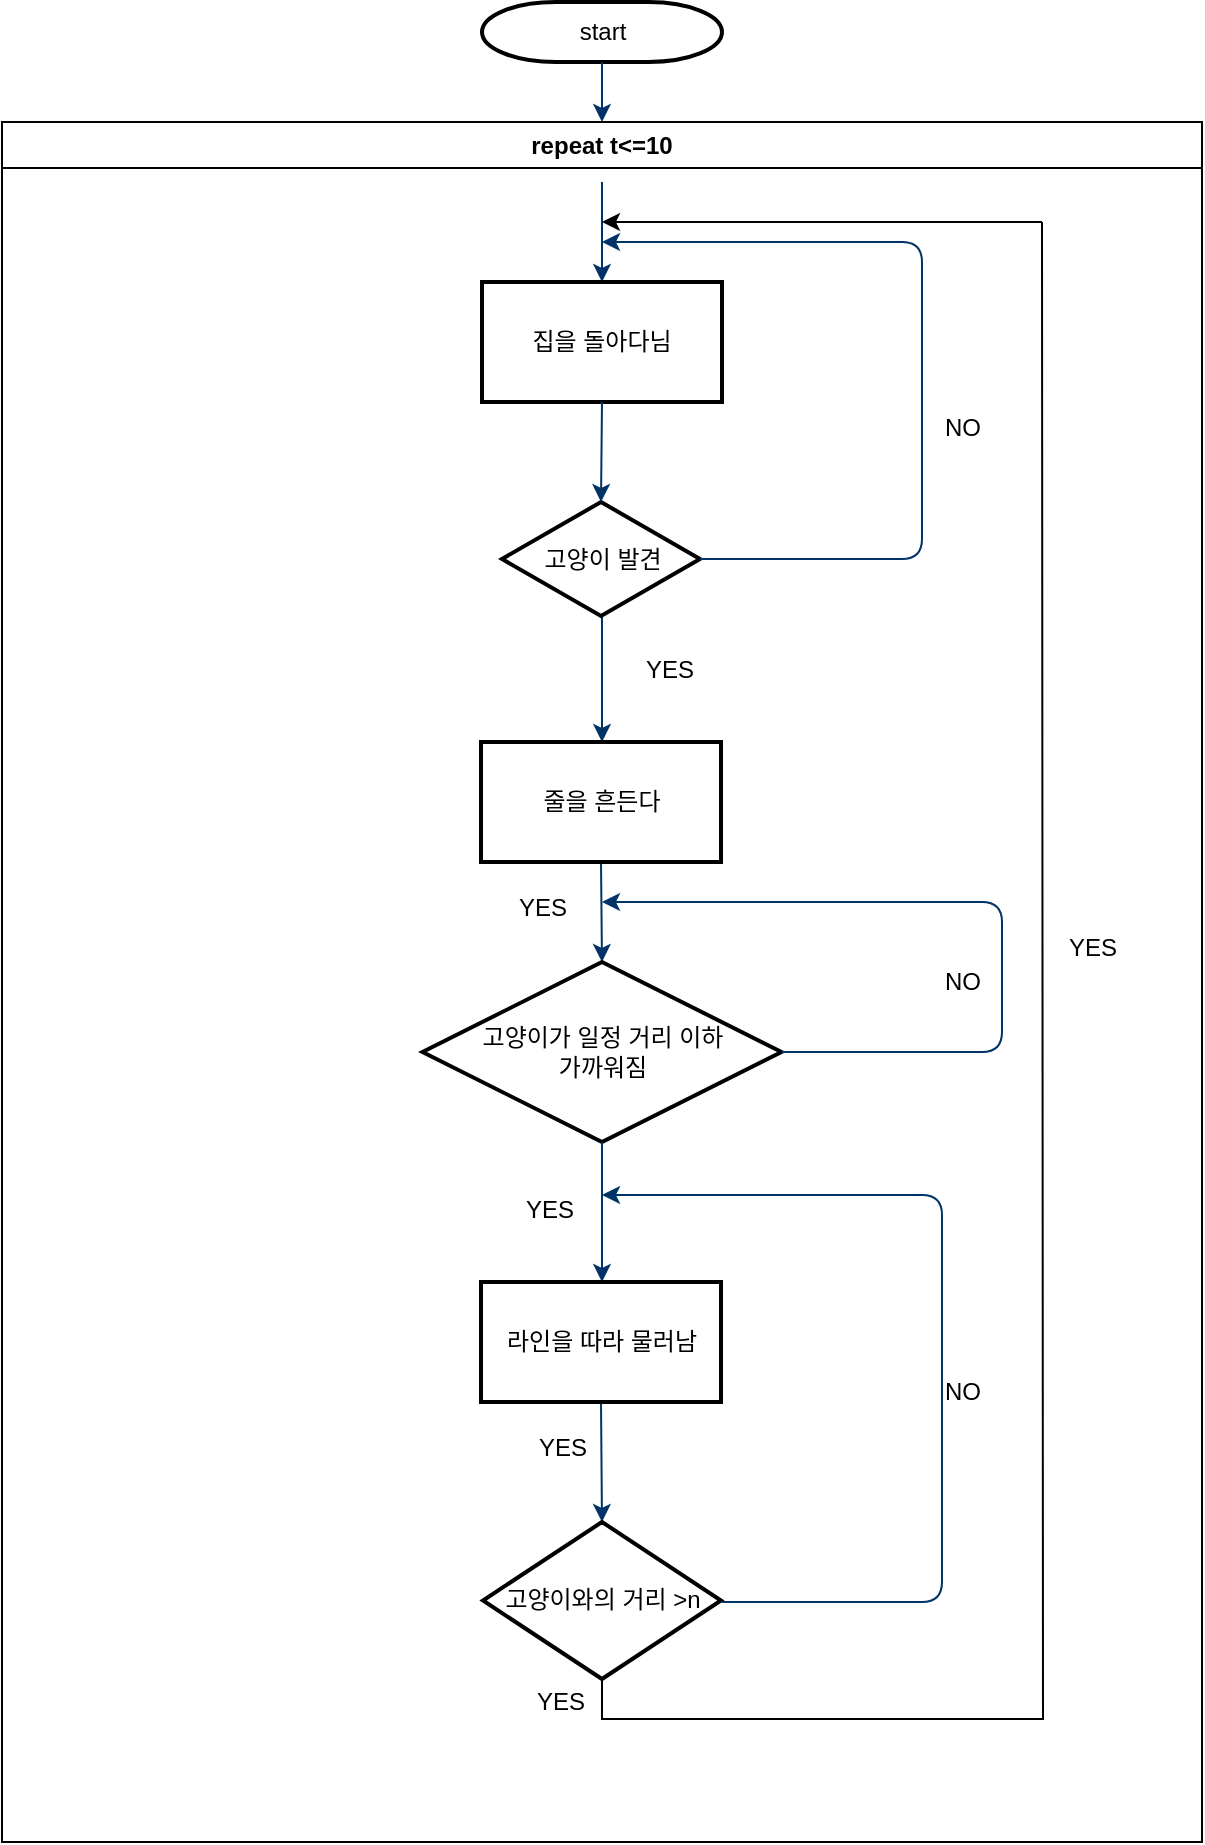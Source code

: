 <mxfile version="22.1.5" type="github">
  <diagram id="6a731a19-8d31-9384-78a2-239565b7b9f0" name="Page-1">
    <mxGraphModel dx="867" dy="555" grid="1" gridSize="10" guides="1" tooltips="1" connect="1" arrows="1" fold="1" page="1" pageScale="1" pageWidth="1169" pageHeight="827" background="none" math="0" shadow="0">
      <root>
        <mxCell id="0" />
        <mxCell id="1" parent="0" />
        <mxCell id="2" value="start" style="shape=mxgraph.flowchart.terminator;strokeWidth=2;gradientColor=none;gradientDirection=north;fontStyle=0;html=1;" parent="1" vertex="1">
          <mxGeometry x="320" y="60" width="120" height="30" as="geometry" />
        </mxCell>
        <mxCell id="7" style="fontStyle=1;strokeColor=#003366;strokeWidth=1;html=1;entryX=0.5;entryY=0;entryDx=0;entryDy=0;" parent="1" source="2" target="9Rn4wlCRDOwKUwh5z50I-55" edge="1">
          <mxGeometry relative="1" as="geometry">
            <mxPoint x="320" y="130" as="targetPoint" />
          </mxGeometry>
        </mxCell>
        <mxCell id="8" style="fontStyle=1;strokeColor=#003366;strokeWidth=1;html=1;" parent="1" edge="1">
          <mxGeometry relative="1" as="geometry">
            <mxPoint x="380" y="150" as="sourcePoint" />
            <mxPoint x="380" y="200" as="targetPoint" />
          </mxGeometry>
        </mxCell>
        <mxCell id="12" value="" style="edgeStyle=elbowEdgeStyle;elbow=horizontal;fontColor=#001933;fontStyle=1;strokeColor=#003366;strokeWidth=1;html=1;" parent="1" source="6" edge="1">
          <mxGeometry width="100" height="100" as="geometry">
            <mxPoint y="100" as="sourcePoint" />
            <mxPoint x="380" y="430" as="targetPoint" />
            <Array as="points">
              <mxPoint x="380" y="400" />
            </Array>
          </mxGeometry>
        </mxCell>
        <mxCell id="17" value="" style="edgeStyle=elbowEdgeStyle;elbow=horizontal;fontStyle=1;strokeColor=#003366;strokeWidth=1;html=1;exitX=0.5;exitY=1;exitDx=0;exitDy=0;" parent="1" source="9Rn4wlCRDOwKUwh5z50I-61" edge="1">
          <mxGeometry width="100" height="100" as="geometry">
            <mxPoint x="320" y="590" as="sourcePoint" />
            <mxPoint x="380" y="540" as="targetPoint" />
            <Array as="points">
              <mxPoint x="380" y="520" />
            </Array>
          </mxGeometry>
        </mxCell>
        <mxCell id="23" value="" style="edgeStyle=elbowEdgeStyle;elbow=horizontal;exitX=0.5;exitY=1;fontStyle=1;strokeColor=#003366;strokeWidth=1;html=1;exitDx=0;exitDy=0;" parent="1" source="9Rn4wlCRDOwKUwh5z50I-65" edge="1">
          <mxGeometry width="100" height="100" as="geometry">
            <mxPoint x="380" y="870" as="sourcePoint" />
            <mxPoint x="380" y="820" as="targetPoint" />
          </mxGeometry>
        </mxCell>
        <mxCell id="9Rn4wlCRDOwKUwh5z50I-55" value="repeat t&amp;lt;=10" style="swimlane;whiteSpace=wrap;html=1;" vertex="1" parent="1">
          <mxGeometry x="80" y="120" width="600" height="860" as="geometry" />
        </mxCell>
        <UserObject label="집을 돌아다님" treeRoot="1" id="9Rn4wlCRDOwKUwh5z50I-59">
          <mxCell style="whiteSpace=wrap;html=1;align=center;treeFolding=1;treeMoving=1;newEdgeStyle={&quot;edgeStyle&quot;:&quot;elbowEdgeStyle&quot;,&quot;startArrow&quot;:&quot;none&quot;,&quot;endArrow&quot;:&quot;none&quot;};strokeWidth=2;" vertex="1" parent="9Rn4wlCRDOwKUwh5z50I-55">
            <mxGeometry x="240" y="80" width="120" height="60" as="geometry" />
          </mxCell>
        </UserObject>
        <mxCell id="6" value="고양이 발견" style="shape=mxgraph.flowchart.decision;strokeWidth=2;gradientColor=none;gradientDirection=north;fontStyle=0;html=1;" parent="9Rn4wlCRDOwKUwh5z50I-55" vertex="1">
          <mxGeometry x="250" y="190" width="99" height="57" as="geometry" />
        </mxCell>
        <mxCell id="9" style="entryX=0.5;entryY=0;entryPerimeter=0;fontStyle=1;strokeColor=#003366;strokeWidth=1;html=1;exitX=0.5;exitY=1;exitDx=0;exitDy=0;" parent="9Rn4wlCRDOwKUwh5z50I-55" source="9Rn4wlCRDOwKUwh5z50I-59" target="6" edge="1">
          <mxGeometry relative="1" as="geometry">
            <mxPoint x="240" y="210" as="sourcePoint" />
          </mxGeometry>
        </mxCell>
        <mxCell id="10" value="" style="edgeStyle=elbowEdgeStyle;elbow=horizontal;exitX=1;exitY=0.5;exitPerimeter=0;fontStyle=1;strokeColor=#003366;strokeWidth=1;html=1;" parent="9Rn4wlCRDOwKUwh5z50I-55" source="6" edge="1">
          <mxGeometry x="301" y="-91.5" width="100" height="100" as="geometry">
            <mxPoint x="670" y="327" as="sourcePoint" />
            <mxPoint x="300" y="60" as="targetPoint" />
            <Array as="points">
              <mxPoint x="460" y="120" />
            </Array>
          </mxGeometry>
        </mxCell>
        <mxCell id="11" value="YES" style="text;fontStyle=0;html=1;strokeColor=none;gradientColor=none;fillColor=none;strokeWidth=2;" parent="9Rn4wlCRDOwKUwh5z50I-55" vertex="1">
          <mxGeometry x="319.5" y="260" width="40" height="26" as="geometry" />
        </mxCell>
        <UserObject label="줄을 흔든다" treeRoot="1" id="9Rn4wlCRDOwKUwh5z50I-61">
          <mxCell style="whiteSpace=wrap;html=1;align=center;treeFolding=1;treeMoving=1;newEdgeStyle={&quot;edgeStyle&quot;:&quot;elbowEdgeStyle&quot;,&quot;startArrow&quot;:&quot;none&quot;,&quot;endArrow&quot;:&quot;none&quot;};strokeWidth=2;" vertex="1" parent="9Rn4wlCRDOwKUwh5z50I-55">
            <mxGeometry x="239.5" y="310" width="120" height="60" as="geometry" />
          </mxCell>
        </UserObject>
        <mxCell id="9Rn4wlCRDOwKUwh5z50I-62" value="고양이가 일정 거리 이하&lt;br&gt;가까워짐" style="shape=mxgraph.flowchart.decision;strokeWidth=2;gradientColor=none;gradientDirection=north;fontStyle=0;html=1;" vertex="1" parent="9Rn4wlCRDOwKUwh5z50I-55">
          <mxGeometry x="210.25" y="420" width="179.5" height="90" as="geometry" />
        </mxCell>
        <mxCell id="21" value="" style="edgeStyle=elbowEdgeStyle;elbow=horizontal;fontStyle=1;strokeColor=#003366;strokeWidth=1;html=1;exitX=0.5;exitY=1;exitDx=0;exitDy=0;exitPerimeter=0;" parent="9Rn4wlCRDOwKUwh5z50I-55" source="9Rn4wlCRDOwKUwh5z50I-62" edge="1">
          <mxGeometry x="-80" y="-120" width="100" height="100" as="geometry">
            <mxPoint x="310" y="520" as="sourcePoint" />
            <mxPoint x="300" y="580" as="targetPoint" />
            <Array as="points" />
          </mxGeometry>
        </mxCell>
        <UserObject label="라인을 따라 물러남" treeRoot="1" id="9Rn4wlCRDOwKUwh5z50I-65">
          <mxCell style="whiteSpace=wrap;html=1;align=center;treeFolding=1;treeMoving=1;newEdgeStyle={&quot;edgeStyle&quot;:&quot;elbowEdgeStyle&quot;,&quot;startArrow&quot;:&quot;none&quot;,&quot;endArrow&quot;:&quot;none&quot;};strokeWidth=2;" vertex="1" parent="9Rn4wlCRDOwKUwh5z50I-55">
            <mxGeometry x="239.5" y="580" width="120" height="60" as="geometry" />
          </mxCell>
        </UserObject>
        <mxCell id="9Rn4wlCRDOwKUwh5z50I-67" style="edgeStyle=orthogonalEdgeStyle;rounded=0;orthogonalLoop=1;jettySize=auto;html=1;exitX=0.5;exitY=1;exitDx=0;exitDy=0;exitPerimeter=0;endArrow=none;endFill=0;" edge="1" parent="9Rn4wlCRDOwKUwh5z50I-55" source="9Rn4wlCRDOwKUwh5z50I-66">
          <mxGeometry relative="1" as="geometry">
            <mxPoint x="520" y="50" as="targetPoint" />
          </mxGeometry>
        </mxCell>
        <mxCell id="9Rn4wlCRDOwKUwh5z50I-66" value="고양이와의 거리 &amp;gt;n" style="shape=mxgraph.flowchart.decision;strokeWidth=2;gradientColor=none;gradientDirection=north;fontStyle=0;html=1;" vertex="1" parent="9Rn4wlCRDOwKUwh5z50I-55">
          <mxGeometry x="240.5" y="700" width="119" height="78.5" as="geometry" />
        </mxCell>
        <mxCell id="ATTnk2A-RAo8i4ZOHVnj-55" value="YES" style="text;html=1;align=center;verticalAlign=middle;resizable=0;points=[];autosize=1;strokeColor=none;fillColor=none;" vertex="1" parent="9Rn4wlCRDOwKUwh5z50I-55">
          <mxGeometry x="520" y="398" width="50" height="30" as="geometry" />
        </mxCell>
        <mxCell id="ATTnk2A-RAo8i4ZOHVnj-56" value="" style="edgeStyle=elbowEdgeStyle;elbow=horizontal;fontStyle=1;strokeColor=#003366;strokeWidth=1;html=1;exitX=1;exitY=0.5;exitDx=0;exitDy=0;exitPerimeter=0;" edge="1" parent="9Rn4wlCRDOwKUwh5z50I-55" source="9Rn4wlCRDOwKUwh5z50I-62">
          <mxGeometry x="221" y="-211.5" width="100" height="100" as="geometry">
            <mxPoint x="390" y="470" as="sourcePoint" />
            <mxPoint x="300" y="390" as="targetPoint" />
            <Array as="points">
              <mxPoint x="500" y="370" />
            </Array>
          </mxGeometry>
        </mxCell>
        <mxCell id="ATTnk2A-RAo8i4ZOHVnj-57" value="NO" style="text;html=1;align=center;verticalAlign=middle;resizable=0;points=[];autosize=1;strokeColor=none;fillColor=none;" vertex="1" parent="9Rn4wlCRDOwKUwh5z50I-55">
          <mxGeometry x="460" y="415" width="40" height="30" as="geometry" />
        </mxCell>
        <mxCell id="ATTnk2A-RAo8i4ZOHVnj-73" value="YES" style="text;fontStyle=0;html=1;strokeColor=none;gradientColor=none;fillColor=none;strokeWidth=2;" vertex="1" parent="9Rn4wlCRDOwKUwh5z50I-55">
          <mxGeometry x="260" y="530" width="40" height="26" as="geometry" />
        </mxCell>
        <mxCell id="ATTnk2A-RAo8i4ZOHVnj-75" value="" style="edgeStyle=elbowEdgeStyle;elbow=horizontal;fontStyle=1;strokeColor=#003366;strokeWidth=1;html=1;entryX=1;entryY=0.25;entryDx=0;entryDy=0;" edge="1" parent="9Rn4wlCRDOwKUwh5z50I-55" target="ATTnk2A-RAo8i4ZOHVnj-73">
          <mxGeometry x="141" y="-331.5" width="100" height="100" as="geometry">
            <mxPoint x="360" y="740" as="sourcePoint" />
            <mxPoint x="270" y="660" as="targetPoint" />
            <Array as="points">
              <mxPoint x="470" y="640" />
            </Array>
          </mxGeometry>
        </mxCell>
        <mxCell id="ATTnk2A-RAo8i4ZOHVnj-76" value="NO" style="text;html=1;align=center;verticalAlign=middle;resizable=0;points=[];autosize=1;strokeColor=none;fillColor=none;" vertex="1" parent="9Rn4wlCRDOwKUwh5z50I-55">
          <mxGeometry x="460" y="620" width="40" height="30" as="geometry" />
        </mxCell>
        <mxCell id="9Rn4wlCRDOwKUwh5z50I-60" value="NO" style="text;html=1;align=center;verticalAlign=middle;resizable=0;points=[];autosize=1;strokeColor=none;fillColor=none;" vertex="1" parent="1">
          <mxGeometry x="540" y="258" width="40" height="30" as="geometry" />
        </mxCell>
        <mxCell id="9Rn4wlCRDOwKUwh5z50I-70" value="" style="endArrow=none;html=1;rounded=0;startArrow=classic;startFill=1;" edge="1" parent="1">
          <mxGeometry width="50" height="50" relative="1" as="geometry">
            <mxPoint x="380" y="170" as="sourcePoint" />
            <mxPoint x="600" y="170" as="targetPoint" />
          </mxGeometry>
        </mxCell>
        <mxCell id="ATTnk2A-RAo8i4ZOHVnj-77" value="YES" style="text;html=1;align=center;verticalAlign=middle;resizable=0;points=[];autosize=1;strokeColor=none;fillColor=none;" vertex="1" parent="1">
          <mxGeometry x="335" y="768" width="50" height="30" as="geometry" />
        </mxCell>
        <mxCell id="ATTnk2A-RAo8i4ZOHVnj-79" value="YES" style="text;html=1;align=center;verticalAlign=middle;resizable=0;points=[];autosize=1;strokeColor=none;fillColor=none;" vertex="1" parent="1">
          <mxGeometry x="334" y="895" width="50" height="30" as="geometry" />
        </mxCell>
        <mxCell id="ATTnk2A-RAo8i4ZOHVnj-80" value="YES" style="text;html=1;align=center;verticalAlign=middle;resizable=0;points=[];autosize=1;strokeColor=none;fillColor=none;" vertex="1" parent="1">
          <mxGeometry x="325" y="498" width="50" height="30" as="geometry" />
        </mxCell>
      </root>
    </mxGraphModel>
  </diagram>
</mxfile>
